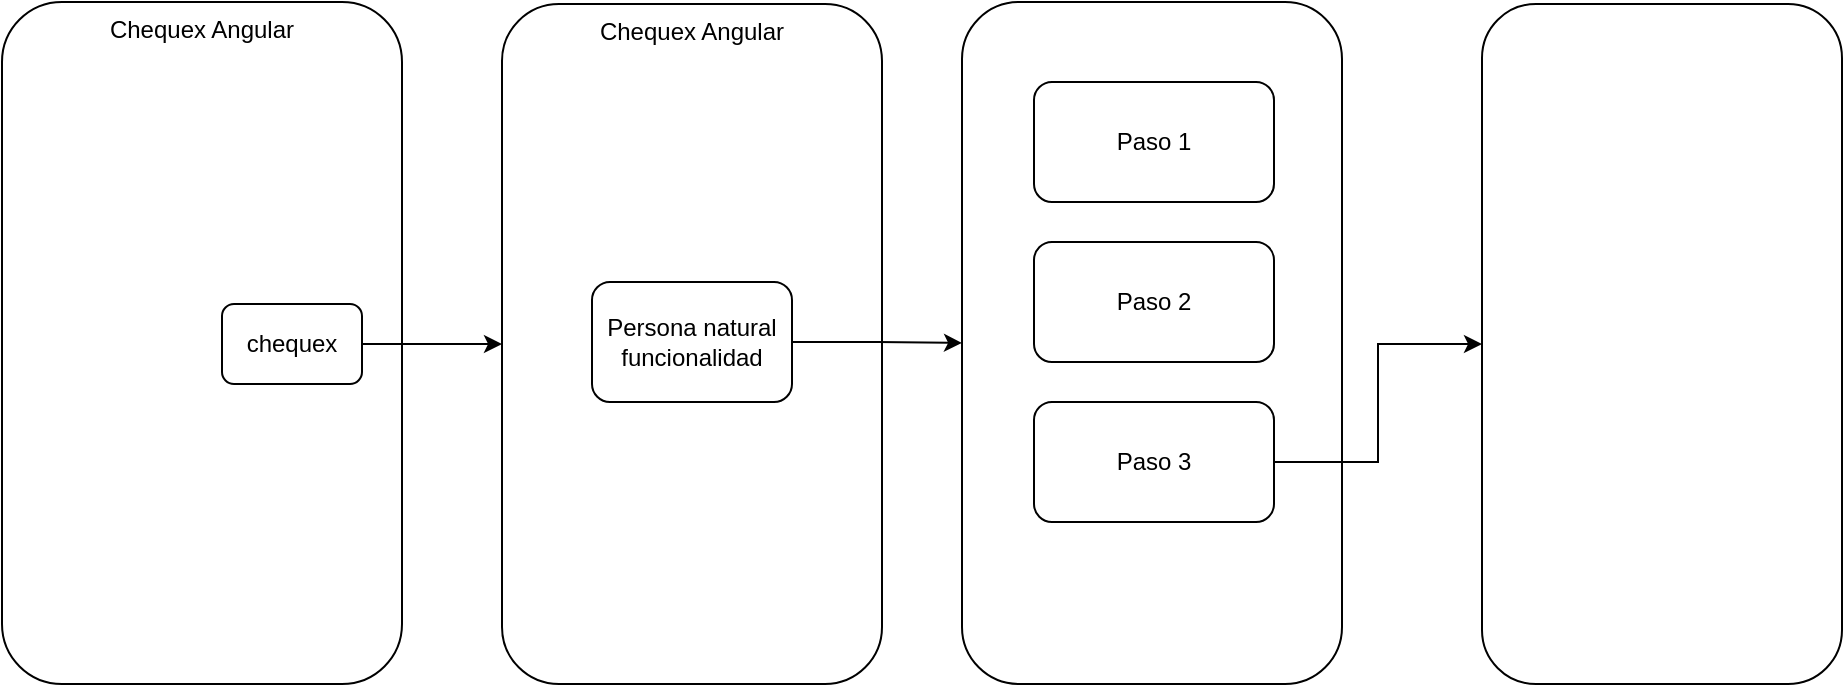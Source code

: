 <mxfile version="20.3.1" type="github" pages="2">
  <diagram id="Rg2rtboUO9fEnwSOw4VL" name="Chequex">
    <mxGraphModel dx="782" dy="379" grid="1" gridSize="10" guides="1" tooltips="1" connect="1" arrows="1" fold="1" page="1" pageScale="1" pageWidth="827" pageHeight="1169" math="0" shadow="0">
      <root>
        <mxCell id="0" />
        <mxCell id="1" parent="0" />
        <mxCell id="RD35YB5dEa8BH7fztj4M-1" value="Chequex Angular" style="rounded=1;whiteSpace=wrap;html=1;verticalAlign=top;" parent="1" vertex="1">
          <mxGeometry x="180" y="99" width="200" height="341" as="geometry" />
        </mxCell>
        <mxCell id="RD35YB5dEa8BH7fztj4M-4" value="" style="edgeStyle=orthogonalEdgeStyle;rounded=0;orthogonalLoop=1;jettySize=auto;html=1;" parent="1" source="RD35YB5dEa8BH7fztj4M-2" target="RD35YB5dEa8BH7fztj4M-3" edge="1">
          <mxGeometry relative="1" as="geometry" />
        </mxCell>
        <mxCell id="RD35YB5dEa8BH7fztj4M-2" value="chequex" style="rounded=1;whiteSpace=wrap;html=1;" parent="1" vertex="1">
          <mxGeometry x="290" y="250" width="70" height="40" as="geometry" />
        </mxCell>
        <mxCell id="RD35YB5dEa8BH7fztj4M-3" value="Chequex Angular" style="rounded=1;whiteSpace=wrap;html=1;verticalAlign=top;" parent="1" vertex="1">
          <mxGeometry x="430" y="100" width="190" height="340" as="geometry" />
        </mxCell>
        <mxCell id="RD35YB5dEa8BH7fztj4M-8" value="" style="edgeStyle=orthogonalEdgeStyle;rounded=0;orthogonalLoop=1;jettySize=auto;html=1;" parent="1" source="RD35YB5dEa8BH7fztj4M-6" target="RD35YB5dEa8BH7fztj4M-7" edge="1">
          <mxGeometry relative="1" as="geometry" />
        </mxCell>
        <mxCell id="RD35YB5dEa8BH7fztj4M-6" value="Persona natural&lt;br&gt;funcionalidad" style="rounded=1;whiteSpace=wrap;html=1;" parent="1" vertex="1">
          <mxGeometry x="475" y="239" width="100" height="60" as="geometry" />
        </mxCell>
        <mxCell id="RD35YB5dEa8BH7fztj4M-7" value="" style="rounded=1;whiteSpace=wrap;html=1;" parent="1" vertex="1">
          <mxGeometry x="660" y="99" width="190" height="341" as="geometry" />
        </mxCell>
        <mxCell id="RD35YB5dEa8BH7fztj4M-9" value="Paso 1" style="rounded=1;whiteSpace=wrap;html=1;" parent="1" vertex="1">
          <mxGeometry x="696" y="139" width="120" height="60" as="geometry" />
        </mxCell>
        <mxCell id="RD35YB5dEa8BH7fztj4M-10" value="Paso 2" style="rounded=1;whiteSpace=wrap;html=1;" parent="1" vertex="1">
          <mxGeometry x="696" y="219" width="120" height="60" as="geometry" />
        </mxCell>
        <mxCell id="RD35YB5dEa8BH7fztj4M-16" style="edgeStyle=orthogonalEdgeStyle;rounded=0;orthogonalLoop=1;jettySize=auto;html=1;exitX=1;exitY=0.5;exitDx=0;exitDy=0;entryX=0;entryY=0.5;entryDx=0;entryDy=0;" parent="1" source="RD35YB5dEa8BH7fztj4M-11" target="RD35YB5dEa8BH7fztj4M-12" edge="1">
          <mxGeometry relative="1" as="geometry" />
        </mxCell>
        <mxCell id="RD35YB5dEa8BH7fztj4M-11" value="Paso 3" style="rounded=1;whiteSpace=wrap;html=1;" parent="1" vertex="1">
          <mxGeometry x="696" y="299" width="120" height="60" as="geometry" />
        </mxCell>
        <mxCell id="RD35YB5dEa8BH7fztj4M-12" value="" style="rounded=1;whiteSpace=wrap;html=1;" parent="1" vertex="1">
          <mxGeometry x="920" y="100" width="180" height="340" as="geometry" />
        </mxCell>
        <mxCell id="RD35YB5dEa8BH7fztj4M-14" value="" style="shape=image;html=1;verticalAlign=top;verticalLabelPosition=bottom;labelBackgroundColor=#ffffff;imageAspect=0;aspect=fixed;image=https://cdn1.iconfinder.com/data/icons/100-basic-for-user-interface/32/68-qr_code-128.png" parent="1" vertex="1">
          <mxGeometry x="946" y="201" width="128" height="128" as="geometry" />
        </mxCell>
      </root>
    </mxGraphModel>
  </diagram>
  <diagram id="ZdsOvnOP__NepEJzzvMR" name="Página-2">
    <mxGraphModel dx="1203" dy="583" grid="1" gridSize="10" guides="1" tooltips="1" connect="1" arrows="1" fold="1" page="1" pageScale="1" pageWidth="827" pageHeight="1169" math="0" shadow="0">
      <root>
        <mxCell id="0" />
        <mxCell id="1" parent="0" />
        <mxCell id="Jeftqt4C_FR-t-T2lNiE-1" value="" style="rounded=1;whiteSpace=wrap;html=1;" parent="1" vertex="1">
          <mxGeometry x="20" y="10" width="230" height="460" as="geometry" />
        </mxCell>
        <mxCell id="Jeftqt4C_FR-t-T2lNiE-2" value="" style="rounded=1;whiteSpace=wrap;html=1;" parent="1" vertex="1">
          <mxGeometry x="50" y="70" width="180" height="60" as="geometry" />
        </mxCell>
        <mxCell id="Jeftqt4C_FR-t-T2lNiE-3" value="1-2" style="rounded=1;whiteSpace=wrap;html=1;fillColor=#dae8fc;strokeColor=#6c8ebf;" parent="1" vertex="1">
          <mxGeometry x="60" y="70" width="30" height="60" as="geometry" />
        </mxCell>
        <mxCell id="Jeftqt4C_FR-t-T2lNiE-4" value="" style="rounded=1;whiteSpace=wrap;html=1;fillColor=#dae8fc;strokeColor=#6c8ebf;" parent="1" vertex="1">
          <mxGeometry x="100" y="70" width="30" height="60" as="geometry" />
        </mxCell>
        <mxCell id="Jeftqt4C_FR-t-T2lNiE-11" value="" style="rounded=1;whiteSpace=wrap;html=1;fillColor=#dae8fc;strokeColor=#6c8ebf;" parent="1" vertex="1">
          <mxGeometry x="140" y="70" width="30" height="60" as="geometry" />
        </mxCell>
        <mxCell id="Jeftqt4C_FR-t-T2lNiE-12" value="" style="rounded=1;whiteSpace=wrap;html=1;fillColor=#dae8fc;strokeColor=#6c8ebf;" parent="1" vertex="1">
          <mxGeometry x="180" y="70" width="30" height="60" as="geometry" />
        </mxCell>
        <mxCell id="Jeftqt4C_FR-t-T2lNiE-13" value="" style="rounded=1;whiteSpace=wrap;html=1;" parent="1" vertex="1">
          <mxGeometry x="250" y="160" width="40" height="70" as="geometry" />
        </mxCell>
        <mxCell id="Jeftqt4C_FR-t-T2lNiE-16" value="Tarjeta" style="rounded=1;whiteSpace=wrap;html=1;" parent="1" vertex="1">
          <mxGeometry x="170" y="180" width="70" height="30" as="geometry" />
        </mxCell>
        <mxCell id="Jeftqt4C_FR-t-T2lNiE-17" value="" style="rounded=1;whiteSpace=wrap;html=1;" parent="1" vertex="1">
          <mxGeometry x="40" y="400" width="200" height="40" as="geometry" />
        </mxCell>
        <mxCell id="Jeftqt4C_FR-t-T2lNiE-19" value="" style="rounded=1;whiteSpace=wrap;html=1;" parent="1" vertex="1">
          <mxGeometry x="255" y="170" width="30" height="20" as="geometry" />
        </mxCell>
        <mxCell id="Jeftqt4C_FR-t-T2lNiE-20" value="" style="shape=image;html=1;verticalAlign=top;verticalLabelPosition=bottom;labelBackgroundColor=#ffffff;imageAspect=0;aspect=fixed;image=https://cdn1.iconfinder.com/data/icons/iconoir-vol-3/24/qr-code-128.png" parent="1" vertex="1">
          <mxGeometry x="261" y="171" width="18" height="18" as="geometry" />
        </mxCell>
        <mxCell id="Jeftqt4C_FR-t-T2lNiE-21" value="" style="rounded=1;whiteSpace=wrap;html=1;" parent="1" vertex="1">
          <mxGeometry x="250" y="200" width="40" height="30" as="geometry" />
        </mxCell>
        <mxCell id="Jeftqt4C_FR-t-T2lNiE-22" value="" style="shape=image;html=1;verticalAlign=top;verticalLabelPosition=bottom;labelBackgroundColor=#ffffff;imageAspect=0;aspect=fixed;image=https://cdn3.iconfinder.com/data/icons/webdesigncreative/free_icons_64x64_png/Key-board.png" parent="1" vertex="1">
          <mxGeometry x="255" y="200" width="30" height="30" as="geometry" />
        </mxCell>
      </root>
    </mxGraphModel>
  </diagram>
</mxfile>
